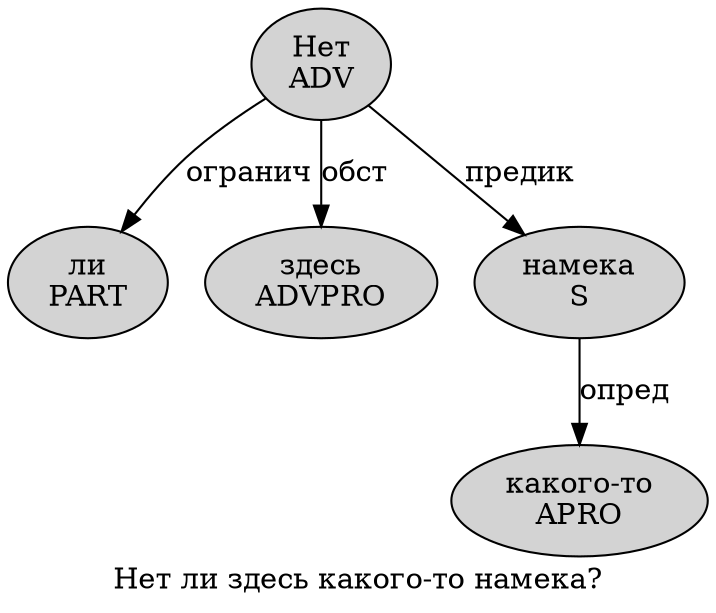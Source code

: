 digraph SENTENCE_498 {
	graph [label="Нет ли здесь какого-то намека?"]
	node [style=filled]
		0 [label="Нет
ADV" color="" fillcolor=lightgray penwidth=1 shape=ellipse]
		1 [label="ли
PART" color="" fillcolor=lightgray penwidth=1 shape=ellipse]
		2 [label="здесь
ADVPRO" color="" fillcolor=lightgray penwidth=1 shape=ellipse]
		3 [label="какого-то
APRO" color="" fillcolor=lightgray penwidth=1 shape=ellipse]
		4 [label="намека
S" color="" fillcolor=lightgray penwidth=1 shape=ellipse]
			0 -> 1 [label="огранич"]
			0 -> 2 [label="обст"]
			0 -> 4 [label="предик"]
			4 -> 3 [label="опред"]
}